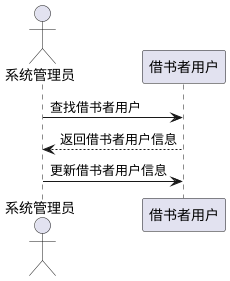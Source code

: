 @startuml
actor 系统管理员
系统管理员->借书者用户:查找借书者用户
借书者用户-->系统管理员:返回借书者用户信息
系统管理员->借书者用户:更新借书者用户信息

@enduml